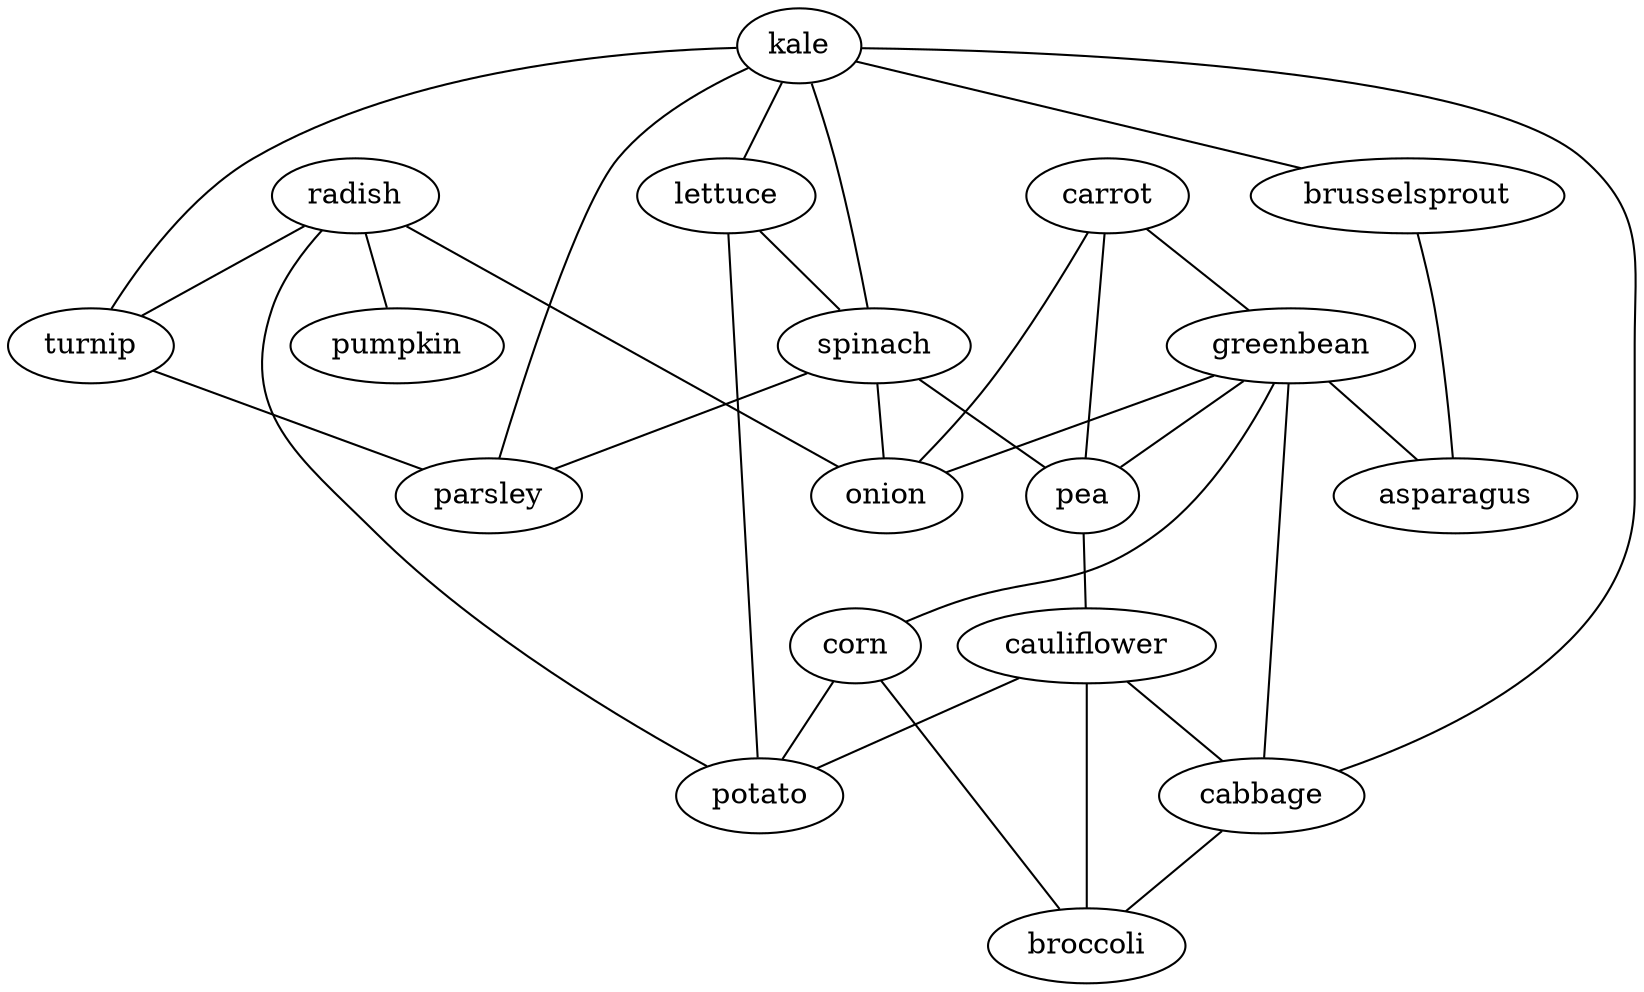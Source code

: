 strict graph G {
kale;
radish;
carrot;
turnip;
lettuce;
spinach;
parsley;
greenbean;
pea;
pumpkin;
cauliflower;
corn;
cabbage;
broccoli;
brusselsprout;
onion;
potato;
asparagus;
kale -- brusselsprout  [weight=1];
kale -- spinach  [weight=1];
kale -- parsley  [weight=1];
kale -- lettuce  [weight=1];
kale -- turnip  [weight=1];
kale -- cabbage  [weight=1];
radish -- pumpkin  [weight=1];
radish -- turnip  [weight=1];
radish -- onion  [weight=1];
radish -- potato  [weight=1];
carrot -- onion  [weight=1];
carrot -- pea  [weight=1];
carrot -- greenbean  [weight=1];
turnip -- parsley  [weight=1];
lettuce -- spinach  [weight=1];
lettuce -- potato  [weight=1];
spinach -- onion  [weight=1];
spinach -- parsley  [weight=1];
spinach -- pea  [weight=1];
greenbean -- onion  [weight=1];
greenbean -- asparagus  [weight=1];
greenbean -- corn  [weight=1];
greenbean -- cabbage  [weight=1];
greenbean -- pea  [weight=1];
pea -- cauliflower  [weight=1];
cauliflower -- potato  [weight=1];
cauliflower -- broccoli  [weight=1];
cauliflower -- cabbage  [weight=1];
corn -- broccoli  [weight=1];
corn -- potato  [weight=1];
cabbage -- broccoli  [weight=1];
brusselsprout -- asparagus  [weight=1];
}
